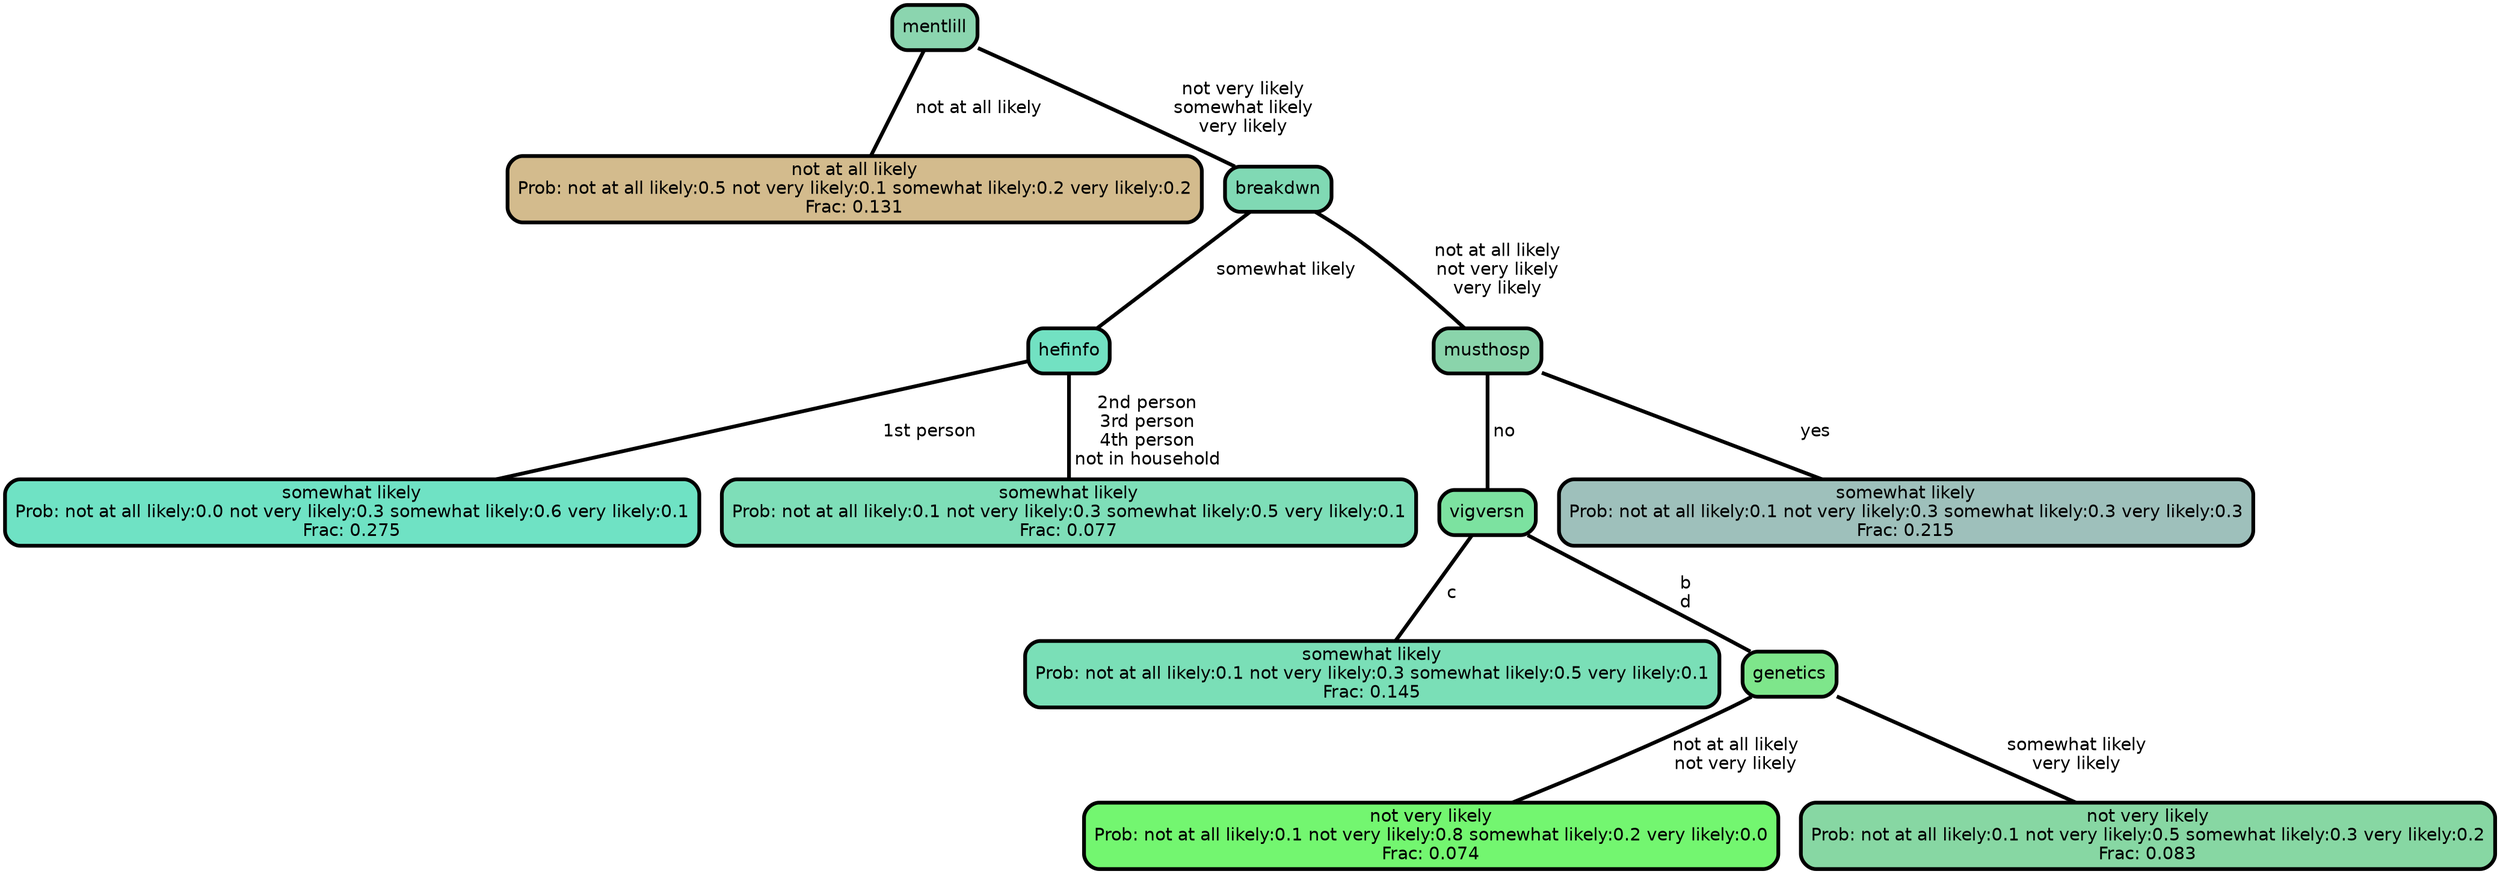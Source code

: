 graph Tree {
node [shape=box, style="filled, rounded",color="black",penwidth="3",fontcolor="black",                 fontname=helvetica] ;
graph [ranksep="0 equally", splines=straight,                 bgcolor=transparent, dpi=200] ;
edge [fontname=helvetica, color=black] ;
0 [label="not at all likely
Prob: not at all likely:0.5 not very likely:0.1 somewhat likely:0.2 very likely:0.2
Frac: 0.131", fillcolor="#d3bb8d"] ;
1 [label="mentlill", fillcolor="#8bd5af"] ;
2 [label="somewhat likely
Prob: not at all likely:0.0 not very likely:0.3 somewhat likely:0.6 very likely:0.1
Frac: 0.275", fillcolor="#6fe2c4"] ;
3 [label="hefinfo", fillcolor="#72e1c2"] ;
4 [label="somewhat likely
Prob: not at all likely:0.1 not very likely:0.3 somewhat likely:0.5 very likely:0.1
Frac: 0.077", fillcolor="#7edeb8"] ;
5 [label="breakdwn", fillcolor="#80d9b4"] ;
6 [label="somewhat likely
Prob: not at all likely:0.1 not very likely:0.3 somewhat likely:0.5 very likely:0.1
Frac: 0.145", fillcolor="#7adfb7"] ;
7 [label="vigversn", fillcolor="#7ce2a0"] ;
8 [label="not very likely
Prob: not at all likely:0.1 not very likely:0.8 somewhat likely:0.2 very likely:0.0
Frac: 0.074", fillcolor="#73f670"] ;
9 [label="genetics", fillcolor="#7ee68b"] ;
10 [label="not very likely
Prob: not at all likely:0.1 not very likely:0.5 somewhat likely:0.3 very likely:0.2
Frac: 0.083", fillcolor="#87d7a3"] ;
11 [label="musthosp", fillcolor="#8ad4ab"] ;
12 [label="somewhat likely
Prob: not at all likely:0.1 not very likely:0.3 somewhat likely:0.3 very likely:0.3
Frac: 0.215", fillcolor="#9ec0bb"] ;
1 -- 0 [label=" not at all likely",penwidth=3] ;
1 -- 5 [label=" not very likely\n somewhat likely\n very likely",penwidth=3] ;
3 -- 2 [label=" 1st person",penwidth=3] ;
3 -- 4 [label=" 2nd person\n 3rd person\n 4th person\n not in household",penwidth=3] ;
5 -- 3 [label=" somewhat likely",penwidth=3] ;
5 -- 11 [label=" not at all likely\n not very likely\n very likely",penwidth=3] ;
7 -- 6 [label=" c",penwidth=3] ;
7 -- 9 [label=" b\n d",penwidth=3] ;
9 -- 8 [label=" not at all likely\n not very likely",penwidth=3] ;
9 -- 10 [label=" somewhat likely\n very likely",penwidth=3] ;
11 -- 7 [label=" no",penwidth=3] ;
11 -- 12 [label=" yes",penwidth=3] ;
{rank = same;}}